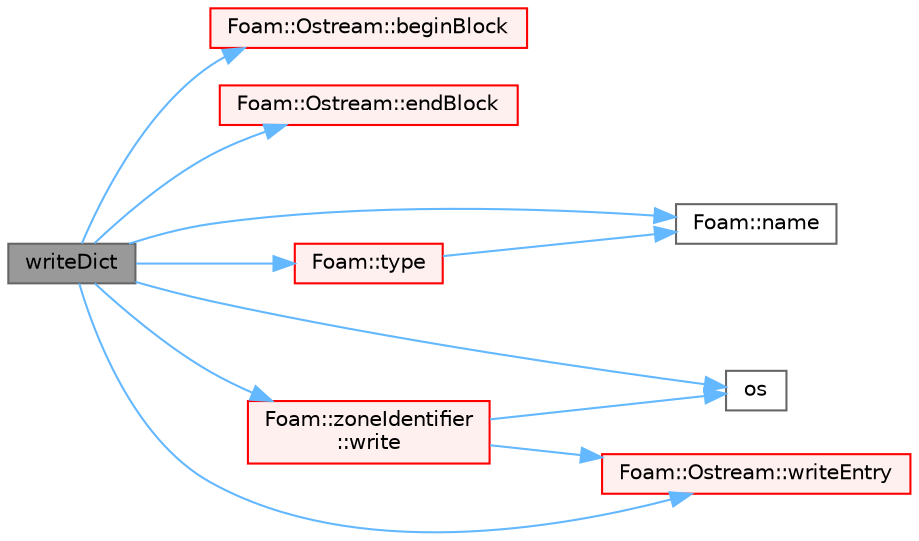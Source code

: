 digraph "writeDict"
{
 // LATEX_PDF_SIZE
  bgcolor="transparent";
  edge [fontname=Helvetica,fontsize=10,labelfontname=Helvetica,labelfontsize=10];
  node [fontname=Helvetica,fontsize=10,shape=box,height=0.2,width=0.4];
  rankdir="LR";
  Node1 [id="Node000001",label="writeDict",height=0.2,width=0.4,color="gray40", fillcolor="grey60", style="filled", fontcolor="black",tooltip=" "];
  Node1 -> Node2 [id="edge1_Node000001_Node000002",color="steelblue1",style="solid",tooltip=" "];
  Node2 [id="Node000002",label="Foam::Ostream::beginBlock",height=0.2,width=0.4,color="red", fillcolor="#FFF0F0", style="filled",URL="$classFoam_1_1Ostream.html#a78df3c76fbbbcd5c2a925026bdd9175f",tooltip=" "];
  Node1 -> Node9 [id="edge2_Node000001_Node000009",color="steelblue1",style="solid",tooltip=" "];
  Node9 [id="Node000009",label="Foam::Ostream::endBlock",height=0.2,width=0.4,color="red", fillcolor="#FFF0F0", style="filled",URL="$classFoam_1_1Ostream.html#a091a8099f85fc9f5ad1a5c54021e1a64",tooltip=" "];
  Node1 -> Node12 [id="edge3_Node000001_Node000012",color="steelblue1",style="solid",tooltip=" "];
  Node12 [id="Node000012",label="Foam::name",height=0.2,width=0.4,color="grey40", fillcolor="white", style="filled",URL="$namespaceFoam.html#accde1bf3e2a4105cca868012a680afbe",tooltip=" "];
  Node1 -> Node4 [id="edge4_Node000001_Node000004",color="steelblue1",style="solid",tooltip=" "];
  Node4 [id="Node000004",label="os",height=0.2,width=0.4,color="grey40", fillcolor="white", style="filled",URL="$faMeshWriteEdgesOBJ_8H.html#abea05d50bd7259b44f2002c0382ba13e",tooltip=" "];
  Node1 -> Node13 [id="edge5_Node000001_Node000013",color="steelblue1",style="solid",tooltip=" "];
  Node13 [id="Node000013",label="Foam::type",height=0.2,width=0.4,color="red", fillcolor="#FFF0F0", style="filled",URL="$namespaceFoam.html#a69e2e8a647a7073be8ce6437c0aff762",tooltip=" "];
  Node13 -> Node12 [id="edge6_Node000013_Node000012",color="steelblue1",style="solid",tooltip=" "];
  Node1 -> Node17 [id="edge7_Node000001_Node000017",color="steelblue1",style="solid",tooltip=" "];
  Node17 [id="Node000017",label="Foam::zoneIdentifier\l::write",height=0.2,width=0.4,color="red", fillcolor="#FFF0F0", style="filled",URL="$classFoam_1_1zoneIdentifier.html#a78cec3e4ecac4a89a3ad8d38f2ad21f5",tooltip=" "];
  Node17 -> Node4 [id="edge8_Node000017_Node000004",color="steelblue1",style="solid",tooltip=" "];
  Node17 -> Node18 [id="edge9_Node000017_Node000018",color="steelblue1",style="solid",tooltip=" "];
  Node18 [id="Node000018",label="Foam::Ostream::writeEntry",height=0.2,width=0.4,color="red", fillcolor="#FFF0F0", style="filled",URL="$classFoam_1_1Ostream.html#a29cb77529772655173286fc5bc17ff77",tooltip=" "];
  Node1 -> Node18 [id="edge10_Node000001_Node000018",color="steelblue1",style="solid",tooltip=" "];
}
